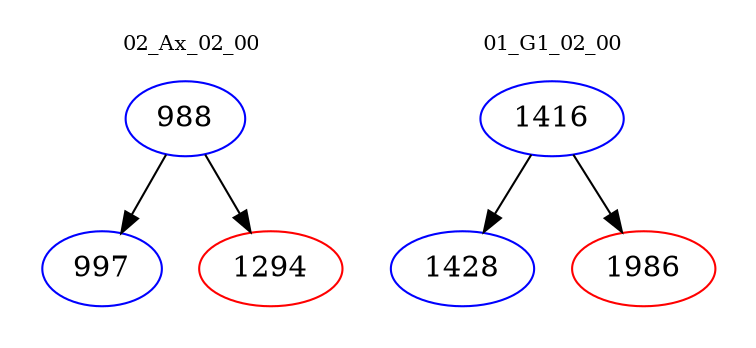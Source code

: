 digraph{
subgraph cluster_0 {
color = white
label = "02_Ax_02_00";
fontsize=10;
T0_988 [label="988", color="blue"]
T0_988 -> T0_997 [color="black"]
T0_997 [label="997", color="blue"]
T0_988 -> T0_1294 [color="black"]
T0_1294 [label="1294", color="red"]
}
subgraph cluster_1 {
color = white
label = "01_G1_02_00";
fontsize=10;
T1_1416 [label="1416", color="blue"]
T1_1416 -> T1_1428 [color="black"]
T1_1428 [label="1428", color="blue"]
T1_1416 -> T1_1986 [color="black"]
T1_1986 [label="1986", color="red"]
}
}
